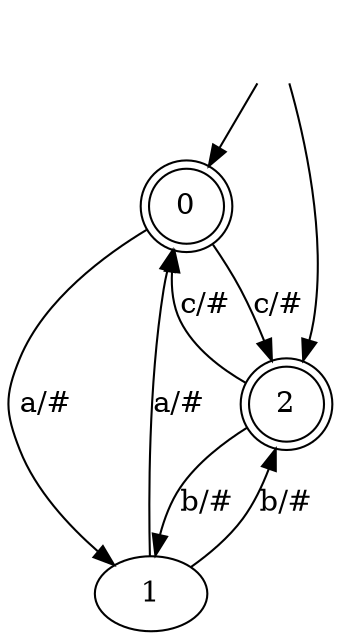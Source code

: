 digraph G {
	"" [shape=none]
	0 [shape=doublecircle]
	2 [shape=doublecircle]
	"" ->0
	"" ->2
	0 -> 1[label="a/#"];
	0 -> 2[label="c/#"];
	1 -> 0[label="a/#"];
	1 -> 2[label="b/#"];
	2 -> 1[label="b/#"];
	2 -> 0[label="c/#"];
}